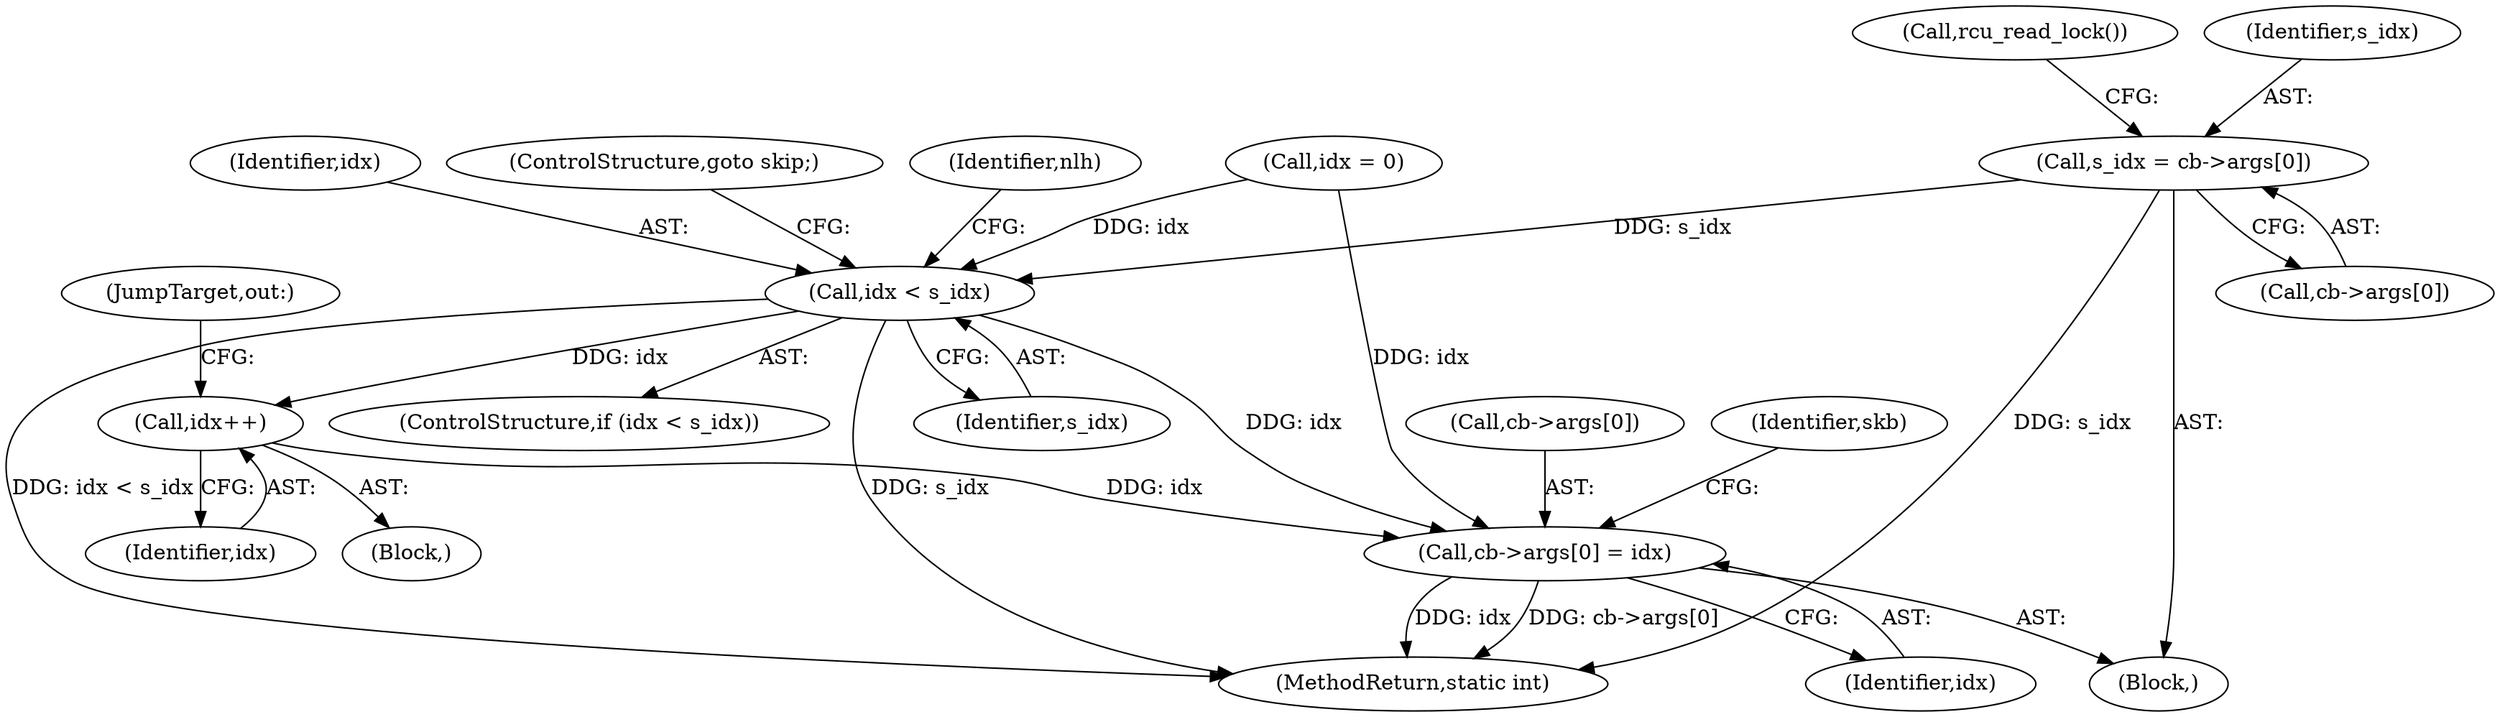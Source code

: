 digraph "0_linux_c085c49920b2f900ba716b4ca1c1a55ece9872cc@pointer" {
"1000122" [label="(Call,s_idx = cb->args[0])"];
"1000149" [label="(Call,idx < s_idx)"];
"1000222" [label="(Call,idx++)"];
"1000231" [label="(Call,cb->args[0] = idx)"];
"1000104" [label="(Block,)"];
"1000129" [label="(Call,rcu_read_lock())"];
"1000154" [label="(Identifier,nlh)"];
"1000148" [label="(ControlStructure,if (idx < s_idx))"];
"1000237" [label="(Identifier,idx)"];
"1000231" [label="(Call,cb->args[0] = idx)"];
"1000223" [label="(Identifier,idx)"];
"1000240" [label="(Identifier,skb)"];
"1000151" [label="(Identifier,s_idx)"];
"1000122" [label="(Call,s_idx = cb->args[0])"];
"1000152" [label="(ControlStructure,goto skip;)"];
"1000146" [label="(Block,)"];
"1000224" [label="(JumpTarget,out:)"];
"1000124" [label="(Call,cb->args[0])"];
"1000118" [label="(Call,idx = 0)"];
"1000149" [label="(Call,idx < s_idx)"];
"1000242" [label="(MethodReturn,static int)"];
"1000222" [label="(Call,idx++)"];
"1000150" [label="(Identifier,idx)"];
"1000123" [label="(Identifier,s_idx)"];
"1000232" [label="(Call,cb->args[0])"];
"1000122" -> "1000104"  [label="AST: "];
"1000122" -> "1000124"  [label="CFG: "];
"1000123" -> "1000122"  [label="AST: "];
"1000124" -> "1000122"  [label="AST: "];
"1000129" -> "1000122"  [label="CFG: "];
"1000122" -> "1000242"  [label="DDG: s_idx"];
"1000122" -> "1000149"  [label="DDG: s_idx"];
"1000149" -> "1000148"  [label="AST: "];
"1000149" -> "1000151"  [label="CFG: "];
"1000150" -> "1000149"  [label="AST: "];
"1000151" -> "1000149"  [label="AST: "];
"1000152" -> "1000149"  [label="CFG: "];
"1000154" -> "1000149"  [label="CFG: "];
"1000149" -> "1000242"  [label="DDG: s_idx"];
"1000149" -> "1000242"  [label="DDG: idx < s_idx"];
"1000118" -> "1000149"  [label="DDG: idx"];
"1000149" -> "1000222"  [label="DDG: idx"];
"1000149" -> "1000231"  [label="DDG: idx"];
"1000222" -> "1000146"  [label="AST: "];
"1000222" -> "1000223"  [label="CFG: "];
"1000223" -> "1000222"  [label="AST: "];
"1000224" -> "1000222"  [label="CFG: "];
"1000222" -> "1000231"  [label="DDG: idx"];
"1000231" -> "1000104"  [label="AST: "];
"1000231" -> "1000237"  [label="CFG: "];
"1000232" -> "1000231"  [label="AST: "];
"1000237" -> "1000231"  [label="AST: "];
"1000240" -> "1000231"  [label="CFG: "];
"1000231" -> "1000242"  [label="DDG: idx"];
"1000231" -> "1000242"  [label="DDG: cb->args[0]"];
"1000118" -> "1000231"  [label="DDG: idx"];
}
